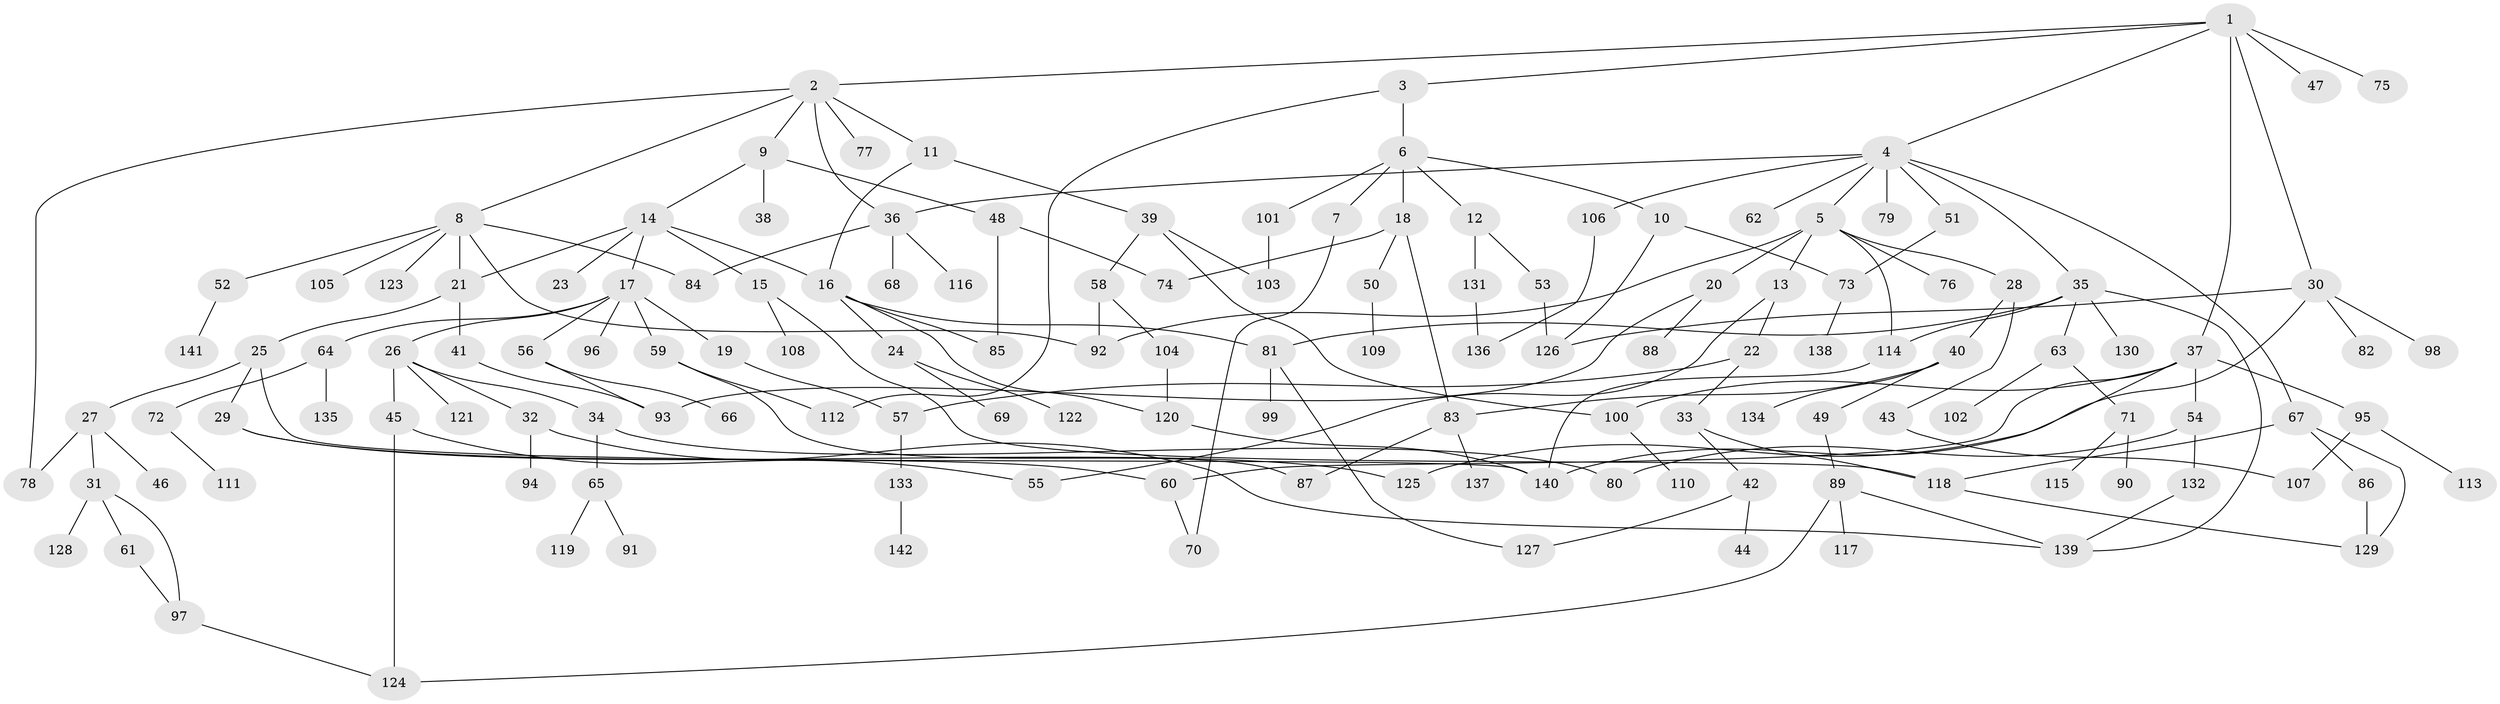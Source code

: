 // coarse degree distribution, {6: 0.05154639175257732, 9: 0.010309278350515464, 3: 0.15463917525773196, 10: 0.020618556701030927, 8: 0.020618556701030927, 2: 0.2268041237113402, 4: 0.10309278350515463, 5: 0.05154639175257732, 1: 0.3402061855670103, 7: 0.020618556701030927}
// Generated by graph-tools (version 1.1) at 2025/23/03/03/25 07:23:32]
// undirected, 142 vertices, 185 edges
graph export_dot {
graph [start="1"]
  node [color=gray90,style=filled];
  1;
  2;
  3;
  4;
  5;
  6;
  7;
  8;
  9;
  10;
  11;
  12;
  13;
  14;
  15;
  16;
  17;
  18;
  19;
  20;
  21;
  22;
  23;
  24;
  25;
  26;
  27;
  28;
  29;
  30;
  31;
  32;
  33;
  34;
  35;
  36;
  37;
  38;
  39;
  40;
  41;
  42;
  43;
  44;
  45;
  46;
  47;
  48;
  49;
  50;
  51;
  52;
  53;
  54;
  55;
  56;
  57;
  58;
  59;
  60;
  61;
  62;
  63;
  64;
  65;
  66;
  67;
  68;
  69;
  70;
  71;
  72;
  73;
  74;
  75;
  76;
  77;
  78;
  79;
  80;
  81;
  82;
  83;
  84;
  85;
  86;
  87;
  88;
  89;
  90;
  91;
  92;
  93;
  94;
  95;
  96;
  97;
  98;
  99;
  100;
  101;
  102;
  103;
  104;
  105;
  106;
  107;
  108;
  109;
  110;
  111;
  112;
  113;
  114;
  115;
  116;
  117;
  118;
  119;
  120;
  121;
  122;
  123;
  124;
  125;
  126;
  127;
  128;
  129;
  130;
  131;
  132;
  133;
  134;
  135;
  136;
  137;
  138;
  139;
  140;
  141;
  142;
  1 -- 2;
  1 -- 3;
  1 -- 4;
  1 -- 30;
  1 -- 37;
  1 -- 47;
  1 -- 75;
  2 -- 8;
  2 -- 9;
  2 -- 11;
  2 -- 36;
  2 -- 77;
  2 -- 78;
  3 -- 6;
  3 -- 112;
  4 -- 5;
  4 -- 35;
  4 -- 51;
  4 -- 62;
  4 -- 67;
  4 -- 79;
  4 -- 106;
  4 -- 36;
  5 -- 13;
  5 -- 20;
  5 -- 28;
  5 -- 76;
  5 -- 114;
  5 -- 92;
  6 -- 7;
  6 -- 10;
  6 -- 12;
  6 -- 18;
  6 -- 101;
  7 -- 70;
  8 -- 52;
  8 -- 105;
  8 -- 123;
  8 -- 84;
  8 -- 92;
  8 -- 21;
  9 -- 14;
  9 -- 38;
  9 -- 48;
  10 -- 126;
  10 -- 73;
  11 -- 16;
  11 -- 39;
  12 -- 53;
  12 -- 131;
  13 -- 22;
  13 -- 55;
  14 -- 15;
  14 -- 17;
  14 -- 21;
  14 -- 23;
  14 -- 16;
  15 -- 108;
  15 -- 118;
  16 -- 24;
  16 -- 81;
  16 -- 120;
  16 -- 85;
  17 -- 19;
  17 -- 26;
  17 -- 56;
  17 -- 59;
  17 -- 64;
  17 -- 96;
  18 -- 50;
  18 -- 83;
  18 -- 74;
  19 -- 57;
  20 -- 88;
  20 -- 93;
  21 -- 25;
  21 -- 41;
  22 -- 33;
  22 -- 57;
  24 -- 69;
  24 -- 122;
  25 -- 27;
  25 -- 29;
  25 -- 140;
  26 -- 32;
  26 -- 34;
  26 -- 45;
  26 -- 121;
  27 -- 31;
  27 -- 46;
  27 -- 78;
  28 -- 40;
  28 -- 43;
  29 -- 60;
  29 -- 125;
  30 -- 82;
  30 -- 98;
  30 -- 126;
  30 -- 125;
  31 -- 61;
  31 -- 128;
  31 -- 97;
  32 -- 94;
  32 -- 139;
  33 -- 42;
  33 -- 118;
  34 -- 65;
  34 -- 80;
  35 -- 63;
  35 -- 114;
  35 -- 130;
  35 -- 139;
  35 -- 81;
  36 -- 68;
  36 -- 84;
  36 -- 116;
  37 -- 54;
  37 -- 95;
  37 -- 100;
  37 -- 60;
  37 -- 140;
  39 -- 58;
  39 -- 103;
  39 -- 100;
  40 -- 49;
  40 -- 83;
  40 -- 134;
  41 -- 93;
  42 -- 44;
  42 -- 127;
  43 -- 107;
  45 -- 55;
  45 -- 124;
  48 -- 74;
  48 -- 85;
  49 -- 89;
  50 -- 109;
  51 -- 73;
  52 -- 141;
  53 -- 126;
  54 -- 132;
  54 -- 80;
  56 -- 66;
  56 -- 93;
  57 -- 133;
  58 -- 92;
  58 -- 104;
  59 -- 87;
  59 -- 112;
  60 -- 70;
  61 -- 97;
  63 -- 71;
  63 -- 102;
  64 -- 72;
  64 -- 135;
  65 -- 91;
  65 -- 119;
  67 -- 86;
  67 -- 118;
  67 -- 129;
  71 -- 90;
  71 -- 115;
  72 -- 111;
  73 -- 138;
  81 -- 99;
  81 -- 127;
  83 -- 137;
  83 -- 87;
  86 -- 129;
  89 -- 117;
  89 -- 124;
  89 -- 139;
  95 -- 107;
  95 -- 113;
  97 -- 124;
  100 -- 110;
  101 -- 103;
  104 -- 120;
  106 -- 136;
  114 -- 140;
  118 -- 129;
  120 -- 140;
  131 -- 136;
  132 -- 139;
  133 -- 142;
}
